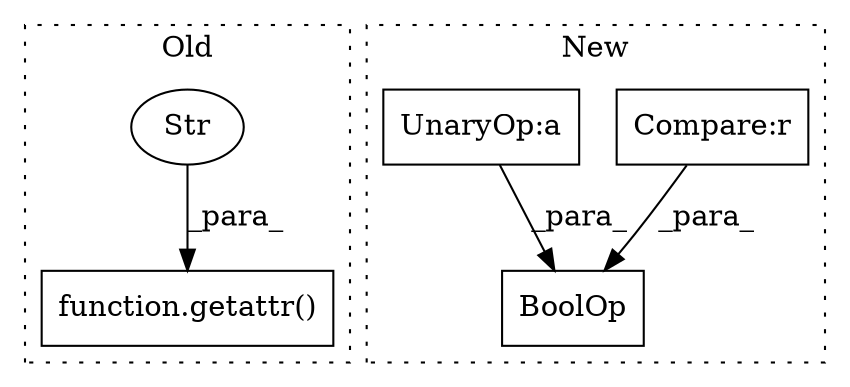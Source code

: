 digraph G {
subgraph cluster0 {
1 [label="function.getattr()" a="75" s="5335,5367" l="8,1" shape="box"];
3 [label="Str" a="66" s="5354" l="7" shape="ellipse"];
label = "Old";
style="dotted";
}
subgraph cluster1 {
2 [label="BoolOp" a="72" s="5703" l="66" shape="box"];
4 [label="Compare:r" a="40" s="5744" l="25" shape="box"];
5 [label="UnaryOp:a" a="61" s="5703" l="37" shape="box"];
label = "New";
style="dotted";
}
3 -> 1 [label="_para_"];
4 -> 2 [label="_para_"];
5 -> 2 [label="_para_"];
}